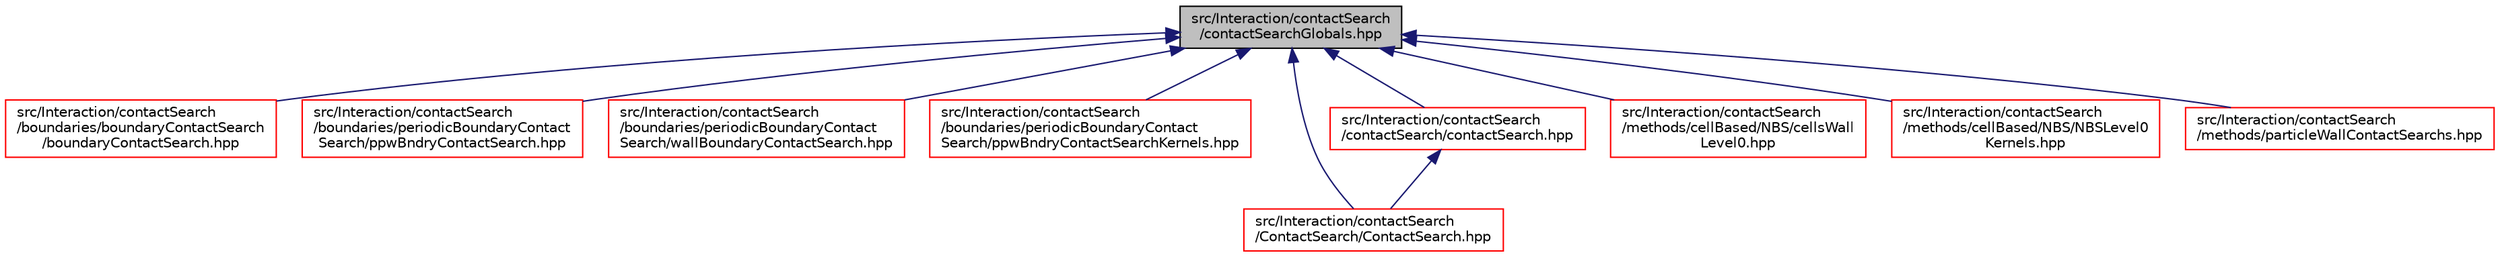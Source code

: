 digraph "src/Interaction/contactSearch/contactSearchGlobals.hpp"
{
 // LATEX_PDF_SIZE
  edge [fontname="Helvetica",fontsize="10",labelfontname="Helvetica",labelfontsize="10"];
  node [fontname="Helvetica",fontsize="10",shape=record];
  Node1 [label="src/Interaction/contactSearch\l/contactSearchGlobals.hpp",height=0.2,width=0.4,color="black", fillcolor="grey75", style="filled", fontcolor="black",tooltip=" "];
  Node1 -> Node2 [dir="back",color="midnightblue",fontsize="10",style="solid",fontname="Helvetica"];
  Node2 [label="src/Interaction/contactSearch\l/boundaries/boundaryContactSearch\l/boundaryContactSearch.hpp",height=0.2,width=0.4,color="red", fillcolor="white", style="filled",URL="$boundaryContactSearch_8hpp.html",tooltip=" "];
  Node1 -> Node10 [dir="back",color="midnightblue",fontsize="10",style="solid",fontname="Helvetica"];
  Node10 [label="src/Interaction/contactSearch\l/boundaries/periodicBoundaryContact\lSearch/ppwBndryContactSearch.hpp",height=0.2,width=0.4,color="red", fillcolor="white", style="filled",URL="$ppwBndryContactSearch_8hpp.html",tooltip=" "];
  Node1 -> Node12 [dir="back",color="midnightblue",fontsize="10",style="solid",fontname="Helvetica"];
  Node12 [label="src/Interaction/contactSearch\l/boundaries/periodicBoundaryContact\lSearch/wallBoundaryContactSearch.hpp",height=0.2,width=0.4,color="red", fillcolor="white", style="filled",URL="$wallBoundaryContactSearch_8hpp.html",tooltip=" "];
  Node1 -> Node14 [dir="back",color="midnightblue",fontsize="10",style="solid",fontname="Helvetica"];
  Node14 [label="src/Interaction/contactSearch\l/boundaries/periodicBoundaryContact\lSearch/ppwBndryContactSearchKernels.hpp",height=0.2,width=0.4,color="red", fillcolor="white", style="filled",URL="$ppwBndryContactSearchKernels_8hpp.html",tooltip=" "];
  Node1 -> Node6 [dir="back",color="midnightblue",fontsize="10",style="solid",fontname="Helvetica"];
  Node6 [label="src/Interaction/contactSearch\l/ContactSearch/ContactSearch.hpp",height=0.2,width=0.4,color="red", fillcolor="white", style="filled",URL="$ContactSearch_8hpp.html",tooltip=" "];
  Node1 -> Node16 [dir="back",color="midnightblue",fontsize="10",style="solid",fontname="Helvetica"];
  Node16 [label="src/Interaction/contactSearch\l/contactSearch/contactSearch.hpp",height=0.2,width=0.4,color="red", fillcolor="white", style="filled",URL="$contactSearch_8hpp.html",tooltip=" "];
  Node16 -> Node6 [dir="back",color="midnightblue",fontsize="10",style="solid",fontname="Helvetica"];
  Node1 -> Node30 [dir="back",color="midnightblue",fontsize="10",style="solid",fontname="Helvetica"];
  Node30 [label="src/Interaction/contactSearch\l/methods/cellBased/NBS/cellsWall\lLevel0.hpp",height=0.2,width=0.4,color="red", fillcolor="white", style="filled",URL="$cellsWallLevel0_8hpp.html",tooltip=" "];
  Node1 -> Node34 [dir="back",color="midnightblue",fontsize="10",style="solid",fontname="Helvetica"];
  Node34 [label="src/Interaction/contactSearch\l/methods/cellBased/NBS/NBSLevel0\lKernels.hpp",height=0.2,width=0.4,color="red", fillcolor="white", style="filled",URL="$NBSLevel0Kernels_8hpp.html",tooltip=" "];
  Node1 -> Node37 [dir="back",color="midnightblue",fontsize="10",style="solid",fontname="Helvetica"];
  Node37 [label="src/Interaction/contactSearch\l/methods/particleWallContactSearchs.hpp",height=0.2,width=0.4,color="red", fillcolor="white", style="filled",URL="$particleWallContactSearchs_8hpp.html",tooltip=" "];
}
